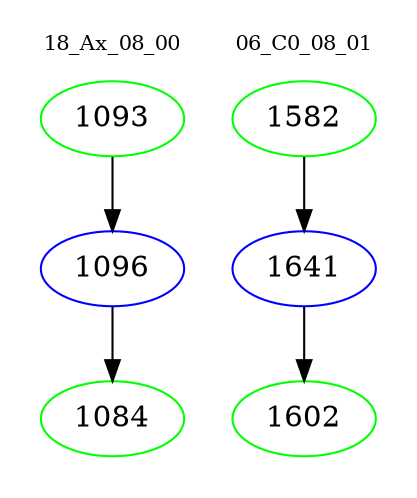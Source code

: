 digraph{
subgraph cluster_0 {
color = white
label = "18_Ax_08_00";
fontsize=10;
T0_1093 [label="1093", color="green"]
T0_1093 -> T0_1096 [color="black"]
T0_1096 [label="1096", color="blue"]
T0_1096 -> T0_1084 [color="black"]
T0_1084 [label="1084", color="green"]
}
subgraph cluster_1 {
color = white
label = "06_C0_08_01";
fontsize=10;
T1_1582 [label="1582", color="green"]
T1_1582 -> T1_1641 [color="black"]
T1_1641 [label="1641", color="blue"]
T1_1641 -> T1_1602 [color="black"]
T1_1602 [label="1602", color="green"]
}
}
